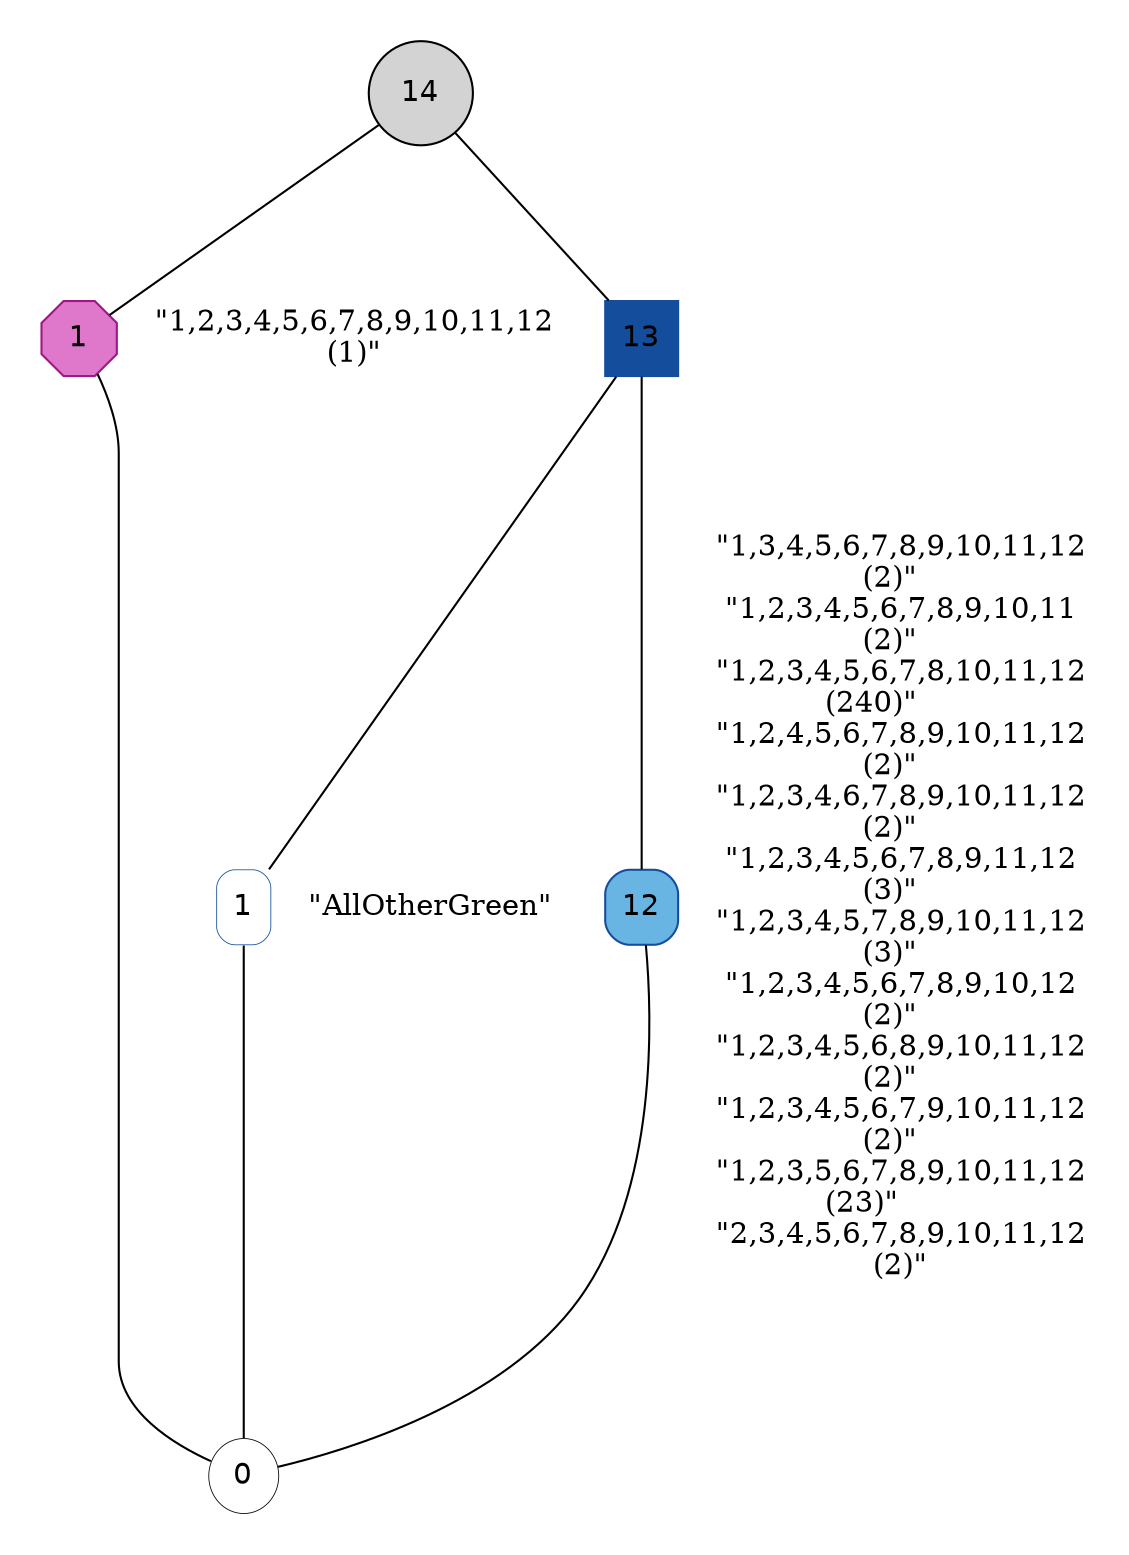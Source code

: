 // <Lattice object of 3 atoms 6 concepts 2 coatoms at 0x10af69f98>
digraph Lattice {
	node [label="" shape=circle style=filled width=.25]
	edge [dir=none labeldistance=1.5 minlen=2]
	subgraph cluster_0 {
		color=transparent
		c0 [color="" fillcolor="" fontname=Helvetica label=0 penwidth=0.4 shape="" style=""]
	}
	subgraph cluster_1 {
		color=transparent
		c1 [color="#134d9c" fontname=Helvetica label=1 penwidth=0.4 shape=box style=rounded]
	}
	c1 -> c1 [label="\"AllOtherGreen\"" color=transparent labelangle=270]
	c1 -> c0
	subgraph cluster_2 {
		color=transparent
		c2 [color="#9f1684" fillcolor="#df77cb" fontname=Helvetica label=1 shape=octagon style=filled]
	}
	c2 -> c2 [label="\"1,2,3,4,5,6,7,8,9,10,11,12\n(1)\"" color=transparent labelangle=270]
	c2 -> c0
	subgraph cluster_3 {
		color=transparent
		c3 [color="#134d9c" fillcolor="#68b5e3" fontname=Helvetica label=12 shape=box style="rounded,filled"]
	}
	c3 -> c3 [label="\"1,3,4,5,6,7,8,9,10,11,12\n(2)\"	
\"1,2,3,4,5,6,7,8,9,10,11\n(2)\"	
\"1,2,3,4,5,6,7,8,10,11,12\n(240)\"	
\"1,2,4,5,6,7,8,9,10,11,12\n(2)\"	
\"1,2,3,4,6,7,8,9,10,11,12\n(2)\"	
\"1,2,3,4,5,6,7,8,9,11,12\n(3)\"	
\"1,2,3,4,5,7,8,9,10,11,12\n(3)\"	
\"1,2,3,4,5,6,7,8,9,10,12\n(2)\"	
\"1,2,3,4,5,6,8,9,10,11,12\n(2)\"	
\"1,2,3,4,5,6,7,9,10,11,12\n(2)\"	
\"1,2,3,5,6,7,8,9,10,11,12\n(23)\"	
\"2,3,4,5,6,7,8,9,10,11,12\n(2)\"" color=transparent labelangle=270]
	c3 -> c0
	subgraph cluster_4 {
		color=transparent
		c4 [color="#134d9c" fontname=Helvetica label=13 shape=box]
	}
	c4 -> c1
	c4 -> c3
	subgraph cluster_5 {
		color=transparent
		c5 [fontname=Helvetica label=14]
	}
	c5 -> c2
	c5 -> c4
}
